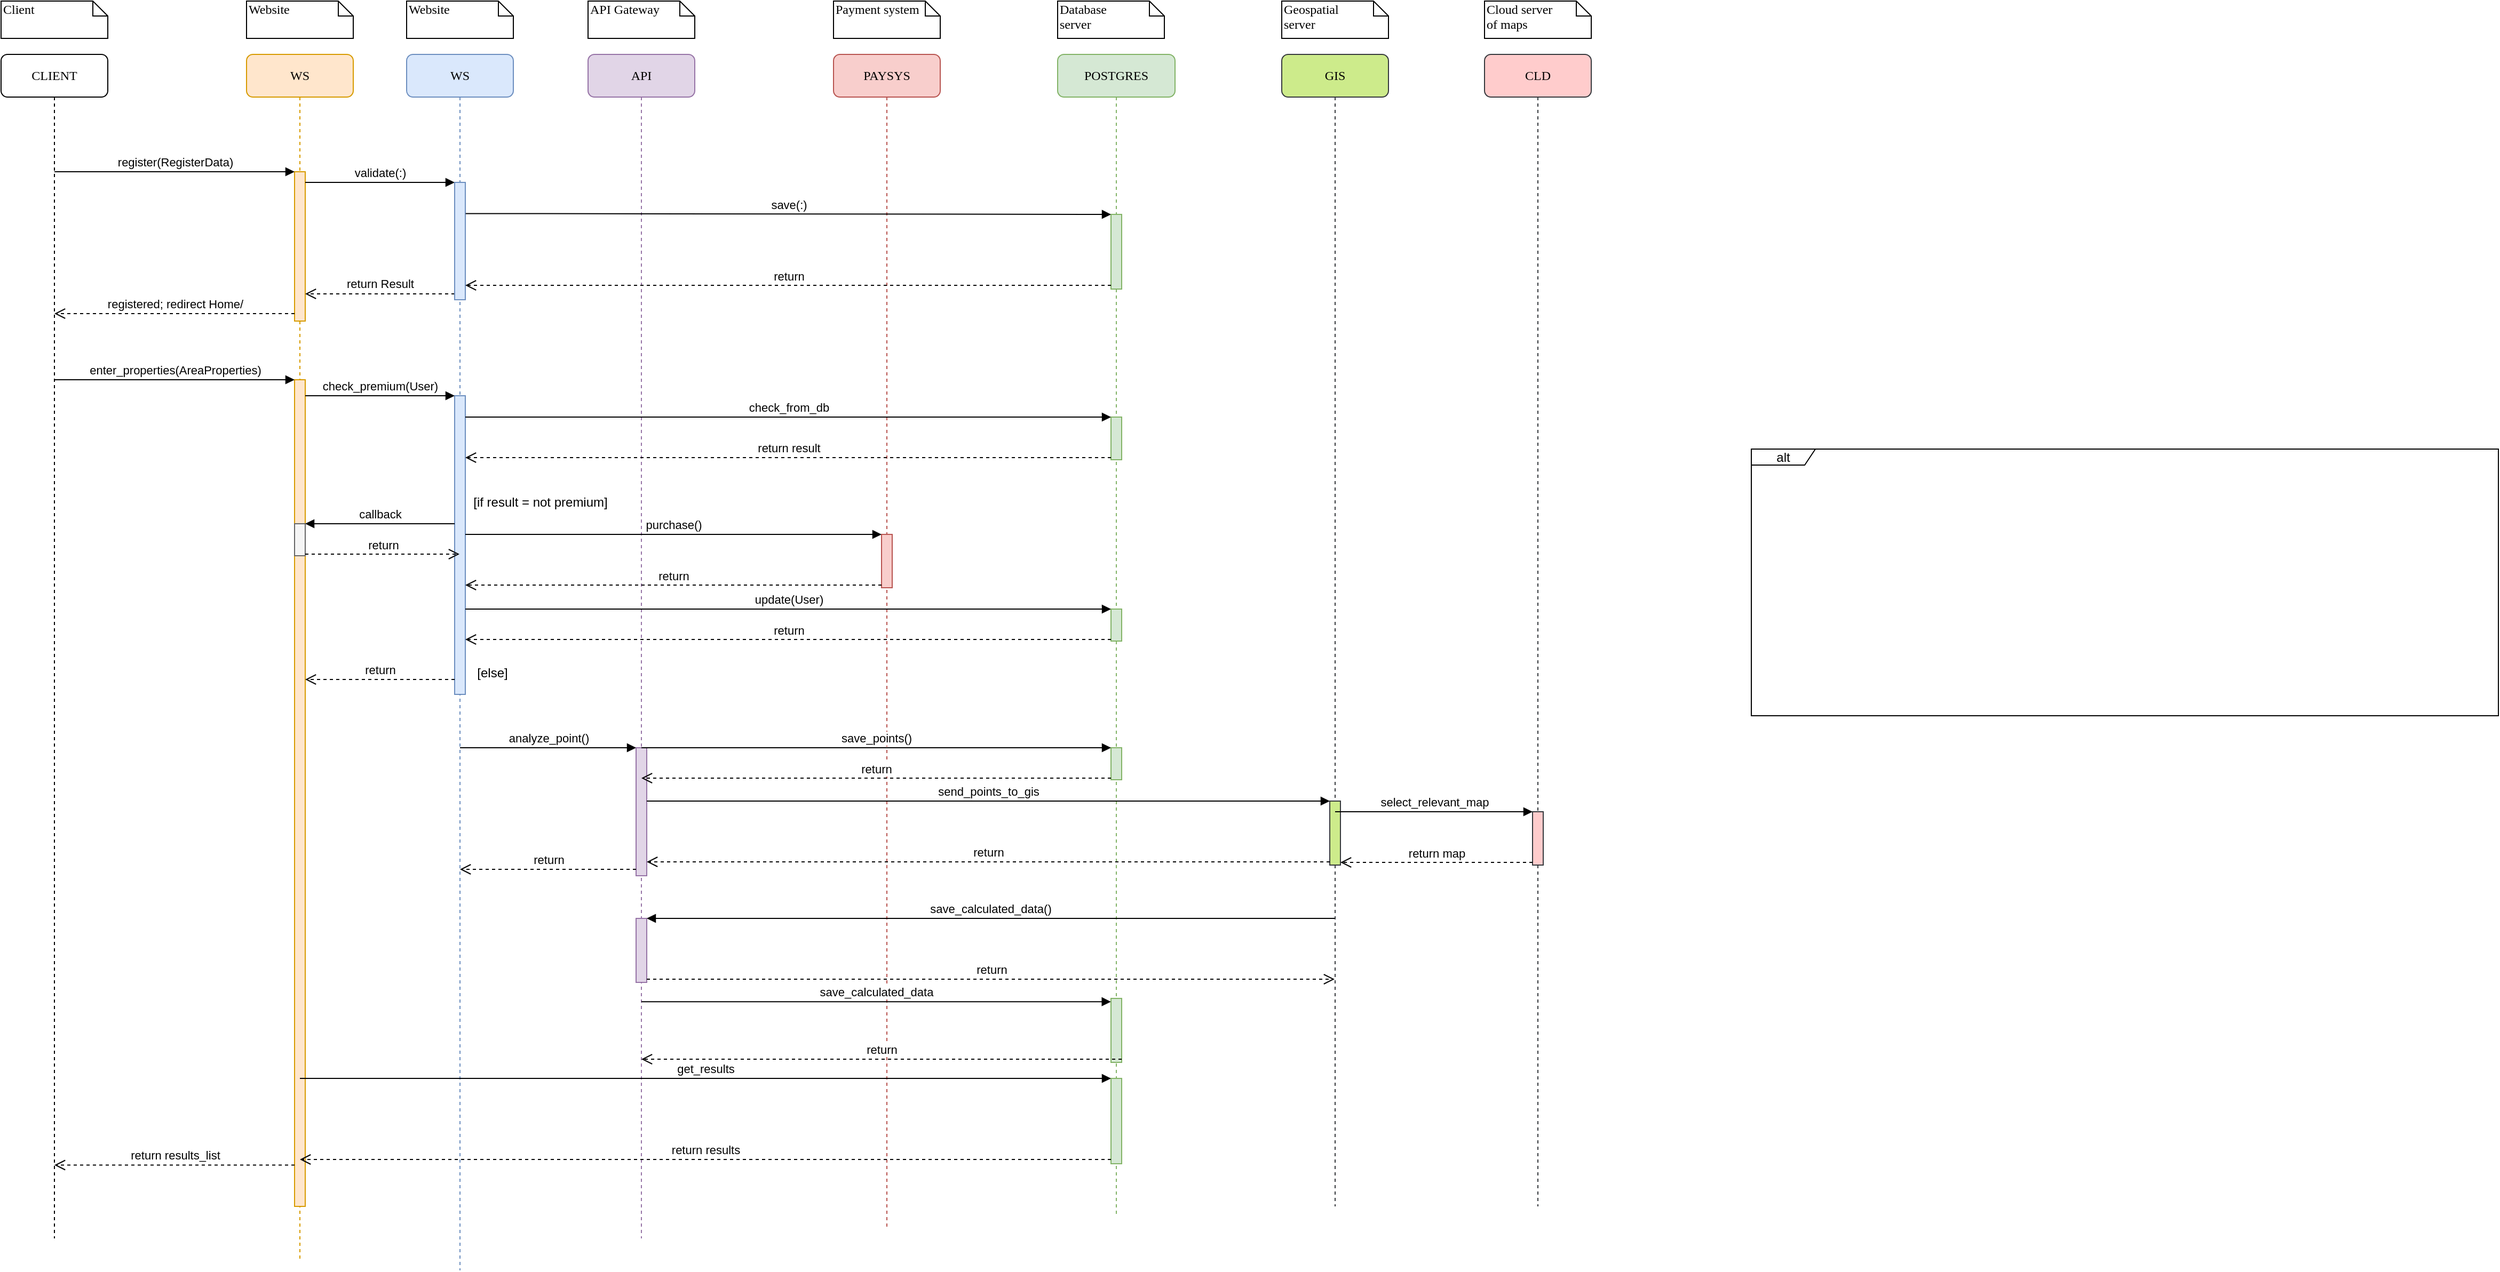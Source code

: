 <mxfile version="13.1.3" type="github">
  <diagram name="Page-1" id="13e1069c-82ec-6db2-03f1-153e76fe0fe0">
    <mxGraphModel dx="2522" dy="778" grid="1" gridSize="10" guides="1" tooltips="1" connect="1" arrows="1" fold="1" page="1" pageScale="1" pageWidth="1100" pageHeight="850" background="#ffffff" math="0" shadow="0">
      <root>
        <mxCell id="0" />
        <mxCell id="1" parent="0" />
        <mxCell id="7baba1c4bc27f4b0-2" value="WS" style="shape=umlLifeline;perimeter=lifelinePerimeter;whiteSpace=wrap;html=1;container=1;collapsible=0;recursiveResize=0;outlineConnect=0;rounded=1;shadow=0;comic=0;labelBackgroundColor=none;strokeWidth=1;fontFamily=Verdana;fontSize=12;align=center;fillColor=#ffe6cc;strokeColor=#d79b00;" parent="1" vertex="1">
          <mxGeometry x="220" y="80" width="100" height="1130" as="geometry" />
        </mxCell>
        <mxCell id="dP9IBsU2OXOMszbP1CLj-15" value="" style="html=1;points=[];perimeter=orthogonalPerimeter;fillColor=#ffe6cc;strokeColor=#d79b00;" parent="7baba1c4bc27f4b0-2" vertex="1">
          <mxGeometry x="45" y="305" width="10" height="775" as="geometry" />
        </mxCell>
        <mxCell id="dP9IBsU2OXOMszbP1CLj-32" value="" style="html=1;points=[];perimeter=orthogonalPerimeter;fillColor=#f5f5f5;strokeColor=#666666;fontColor=#333333;" parent="7baba1c4bc27f4b0-2" vertex="1">
          <mxGeometry x="45" y="440" width="10" height="30" as="geometry" />
        </mxCell>
        <mxCell id="7baba1c4bc27f4b0-3" value="API" style="shape=umlLifeline;perimeter=lifelinePerimeter;whiteSpace=wrap;html=1;container=1;collapsible=0;recursiveResize=0;outlineConnect=0;rounded=1;shadow=0;comic=0;labelBackgroundColor=none;strokeWidth=1;fontFamily=Verdana;fontSize=12;align=center;fillColor=#e1d5e7;strokeColor=#9673a6;" parent="1" vertex="1">
          <mxGeometry x="540" y="80" width="100" height="1110" as="geometry" />
        </mxCell>
        <mxCell id="dP9IBsU2OXOMszbP1CLj-36" value="" style="html=1;points=[];perimeter=orthogonalPerimeter;fillColor=#e1d5e7;strokeColor=#9673a6;" parent="7baba1c4bc27f4b0-3" vertex="1">
          <mxGeometry x="45" y="650" width="10" height="120" as="geometry" />
        </mxCell>
        <mxCell id="dP9IBsU2OXOMszbP1CLj-51" value="" style="html=1;points=[];perimeter=orthogonalPerimeter;fillColor=#e1d5e7;strokeColor=#9673a6;" parent="7baba1c4bc27f4b0-3" vertex="1">
          <mxGeometry x="45" y="810" width="10" height="60" as="geometry" />
        </mxCell>
        <mxCell id="7baba1c4bc27f4b0-4" value="PAYSYS" style="shape=umlLifeline;perimeter=lifelinePerimeter;whiteSpace=wrap;html=1;container=1;collapsible=0;recursiveResize=0;outlineConnect=0;rounded=1;shadow=0;comic=0;labelBackgroundColor=none;strokeWidth=1;fontFamily=Verdana;fontSize=12;align=center;fillColor=#f8cecc;strokeColor=#b85450;" parent="1" vertex="1">
          <mxGeometry x="770" y="80" width="100" height="1100" as="geometry" />
        </mxCell>
        <mxCell id="dP9IBsU2OXOMszbP1CLj-24" value="" style="html=1;points=[];perimeter=orthogonalPerimeter;fillColor=#f8cecc;strokeColor=#b85450;" parent="7baba1c4bc27f4b0-4" vertex="1">
          <mxGeometry x="45" y="450" width="10" height="50" as="geometry" />
        </mxCell>
        <mxCell id="7baba1c4bc27f4b0-5" value="POSTGRES" style="shape=umlLifeline;perimeter=lifelinePerimeter;whiteSpace=wrap;html=1;container=1;collapsible=0;recursiveResize=0;outlineConnect=0;rounded=1;shadow=0;comic=0;labelBackgroundColor=none;strokeWidth=1;fontFamily=Verdana;fontSize=12;align=center;fillColor=#d5e8d4;strokeColor=#82b366;" parent="1" vertex="1">
          <mxGeometry x="980" y="80" width="110" height="1090" as="geometry" />
        </mxCell>
        <mxCell id="dP9IBsU2OXOMszbP1CLj-14" value="" style="html=1;points=[];perimeter=orthogonalPerimeter;fillColor=#d5e8d4;strokeColor=#82b366;" parent="7baba1c4bc27f4b0-5" vertex="1">
          <mxGeometry x="50" y="150" width="10" height="70" as="geometry" />
        </mxCell>
        <mxCell id="dP9IBsU2OXOMszbP1CLj-27" value="" style="html=1;points=[];perimeter=orthogonalPerimeter;fillColor=#d5e8d4;strokeColor=#82b366;" parent="7baba1c4bc27f4b0-5" vertex="1">
          <mxGeometry x="50" y="340" width="10" height="40" as="geometry" />
        </mxCell>
        <mxCell id="dP9IBsU2OXOMszbP1CLj-21" value="" style="html=1;points=[];perimeter=orthogonalPerimeter;fillColor=#d5e8d4;strokeColor=#82b366;" parent="7baba1c4bc27f4b0-5" vertex="1">
          <mxGeometry x="50" y="520" width="10" height="30" as="geometry" />
        </mxCell>
        <mxCell id="dP9IBsU2OXOMszbP1CLj-39" value="" style="html=1;points=[];perimeter=orthogonalPerimeter;fillColor=#d5e8d4;strokeColor=#82b366;" parent="7baba1c4bc27f4b0-5" vertex="1">
          <mxGeometry x="50" y="650" width="10" height="30" as="geometry" />
        </mxCell>
        <mxCell id="dP9IBsU2OXOMszbP1CLj-56" value="" style="html=1;points=[];perimeter=orthogonalPerimeter;fillColor=#d5e8d4;strokeColor=#82b366;" parent="7baba1c4bc27f4b0-5" vertex="1">
          <mxGeometry x="50" y="885" width="10" height="60" as="geometry" />
        </mxCell>
        <mxCell id="dP9IBsU2OXOMszbP1CLj-61" value="" style="html=1;points=[];perimeter=orthogonalPerimeter;fillColor=#d5e8d4;strokeColor=#82b366;" parent="7baba1c4bc27f4b0-5" vertex="1">
          <mxGeometry x="50" y="960" width="10" height="80" as="geometry" />
        </mxCell>
        <mxCell id="7baba1c4bc27f4b0-6" value="GIS" style="shape=umlLifeline;perimeter=lifelinePerimeter;whiteSpace=wrap;html=1;container=1;collapsible=0;recursiveResize=0;outlineConnect=0;rounded=1;shadow=0;comic=0;labelBackgroundColor=none;strokeWidth=1;fontFamily=Verdana;fontSize=12;align=center;fillColor=#cdeb8b;strokeColor=#36393d;" parent="1" vertex="1">
          <mxGeometry x="1190" y="80" width="100" height="1080" as="geometry" />
        </mxCell>
        <mxCell id="dP9IBsU2OXOMszbP1CLj-42" value="" style="html=1;points=[];perimeter=orthogonalPerimeter;fillColor=#cdeb8b;strokeColor=#36393d;" parent="7baba1c4bc27f4b0-6" vertex="1">
          <mxGeometry x="45" y="700" width="10" height="60" as="geometry" />
        </mxCell>
        <mxCell id="7baba1c4bc27f4b0-7" value="CLD" style="shape=umlLifeline;perimeter=lifelinePerimeter;whiteSpace=wrap;html=1;container=1;collapsible=0;recursiveResize=0;outlineConnect=0;rounded=1;shadow=0;comic=0;labelBackgroundColor=none;strokeWidth=1;fontFamily=Verdana;fontSize=12;align=center;fillColor=#ffcccc;strokeColor=#36393d;" parent="1" vertex="1">
          <mxGeometry x="1380" y="80" width="100" height="1080" as="geometry" />
        </mxCell>
        <mxCell id="dP9IBsU2OXOMszbP1CLj-45" value="" style="html=1;points=[];perimeter=orthogonalPerimeter;fillColor=#ffcccc;strokeColor=#36393d;" parent="7baba1c4bc27f4b0-7" vertex="1">
          <mxGeometry x="45" y="710" width="10" height="50" as="geometry" />
        </mxCell>
        <mxCell id="7baba1c4bc27f4b0-8" value="CLIENT" style="shape=umlLifeline;perimeter=lifelinePerimeter;whiteSpace=wrap;html=1;container=1;collapsible=0;recursiveResize=0;outlineConnect=0;rounded=1;shadow=0;comic=0;labelBackgroundColor=none;strokeWidth=1;fontFamily=Verdana;fontSize=12;align=center;" parent="1" vertex="1">
          <mxGeometry x="-10" y="80" width="100" height="1110" as="geometry" />
        </mxCell>
        <mxCell id="7baba1c4bc27f4b0-40" value="Client" style="shape=note;whiteSpace=wrap;html=1;size=14;verticalAlign=top;align=left;spacingTop=-6;rounded=0;shadow=0;comic=0;labelBackgroundColor=none;strokeWidth=1;fontFamily=Verdana;fontSize=12" parent="1" vertex="1">
          <mxGeometry x="-10" y="30" width="100" height="35" as="geometry" />
        </mxCell>
        <mxCell id="7baba1c4bc27f4b0-41" value="Website " style="shape=note;whiteSpace=wrap;html=1;size=14;verticalAlign=top;align=left;spacingTop=-6;rounded=0;shadow=0;comic=0;labelBackgroundColor=none;strokeWidth=1;fontFamily=Verdana;fontSize=12" parent="1" vertex="1">
          <mxGeometry x="220" y="30" width="100" height="35" as="geometry" />
        </mxCell>
        <mxCell id="7baba1c4bc27f4b0-42" value="API Gateway" style="shape=note;whiteSpace=wrap;html=1;size=14;verticalAlign=top;align=left;spacingTop=-6;rounded=0;shadow=0;comic=0;labelBackgroundColor=none;strokeWidth=1;fontFamily=Verdana;fontSize=12" parent="1" vertex="1">
          <mxGeometry x="540" y="30" width="100" height="35" as="geometry" />
        </mxCell>
        <mxCell id="7baba1c4bc27f4b0-43" value="Payment system" style="shape=note;whiteSpace=wrap;html=1;size=14;verticalAlign=top;align=left;spacingTop=-6;rounded=0;shadow=0;comic=0;labelBackgroundColor=none;strokeWidth=1;fontFamily=Verdana;fontSize=12" parent="1" vertex="1">
          <mxGeometry x="770" y="30" width="100" height="35" as="geometry" />
        </mxCell>
        <mxCell id="7baba1c4bc27f4b0-44" value="&lt;div&gt;Database&lt;/div&gt;&lt;div&gt; server&lt;/div&gt;" style="shape=note;whiteSpace=wrap;html=1;size=14;verticalAlign=top;align=left;spacingTop=-6;rounded=0;shadow=0;comic=0;labelBackgroundColor=none;strokeWidth=1;fontFamily=Verdana;fontSize=12" parent="1" vertex="1">
          <mxGeometry x="980" y="30" width="100" height="35" as="geometry" />
        </mxCell>
        <mxCell id="7baba1c4bc27f4b0-45" value="&lt;div&gt;Geospatial&lt;/div&gt;&lt;div&gt;server&lt;br&gt;&lt;/div&gt;" style="shape=note;whiteSpace=wrap;html=1;size=14;verticalAlign=top;align=left;spacingTop=-6;rounded=0;shadow=0;comic=0;labelBackgroundColor=none;strokeWidth=1;fontFamily=Verdana;fontSize=12" parent="1" vertex="1">
          <mxGeometry x="1190" y="30" width="100" height="35" as="geometry" />
        </mxCell>
        <mxCell id="7baba1c4bc27f4b0-46" value="&lt;div&gt;Cloud server&lt;/div&gt;&lt;div&gt;of maps&lt;br&gt;&lt;/div&gt;" style="shape=note;whiteSpace=wrap;html=1;size=14;verticalAlign=top;align=left;spacingTop=-6;rounded=0;shadow=0;comic=0;labelBackgroundColor=none;strokeWidth=1;fontFamily=Verdana;fontSize=12" parent="1" vertex="1">
          <mxGeometry x="1380" y="30" width="100" height="35" as="geometry" />
        </mxCell>
        <mxCell id="dP9IBsU2OXOMszbP1CLj-3" value="" style="html=1;points=[];perimeter=orthogonalPerimeter;fillColor=#ffe6cc;strokeColor=#d79b00;" parent="1" vertex="1">
          <mxGeometry x="265" y="190" width="10" height="140" as="geometry" />
        </mxCell>
        <mxCell id="dP9IBsU2OXOMszbP1CLj-4" value="register(RegisterData)" style="html=1;verticalAlign=bottom;endArrow=block;entryX=0;entryY=0;" parent="1" source="7baba1c4bc27f4b0-8" target="dP9IBsU2OXOMszbP1CLj-3" edge="1">
          <mxGeometry relative="1" as="geometry">
            <mxPoint x="380" y="140" as="sourcePoint" />
          </mxGeometry>
        </mxCell>
        <mxCell id="dP9IBsU2OXOMszbP1CLj-5" value="registered; redirect Home/" style="html=1;verticalAlign=bottom;endArrow=open;dashed=1;endSize=8;exitX=0;exitY=0.95;" parent="1" source="dP9IBsU2OXOMszbP1CLj-3" target="7baba1c4bc27f4b0-8" edge="1">
          <mxGeometry relative="1" as="geometry">
            <mxPoint x="380" y="216" as="targetPoint" />
          </mxGeometry>
        </mxCell>
        <mxCell id="dP9IBsU2OXOMszbP1CLj-7" value="validate(:)" style="html=1;verticalAlign=bottom;endArrow=block;entryX=0;entryY=0;" parent="1" source="dP9IBsU2OXOMszbP1CLj-3" target="dP9IBsU2OXOMszbP1CLj-6" edge="1">
          <mxGeometry relative="1" as="geometry">
            <mxPoint x="340" y="270" as="sourcePoint" />
          </mxGeometry>
        </mxCell>
        <mxCell id="dP9IBsU2OXOMszbP1CLj-8" value="return Result" style="html=1;verticalAlign=bottom;endArrow=open;dashed=1;endSize=8;exitX=0;exitY=0.95;" parent="1" source="dP9IBsU2OXOMszbP1CLj-6" target="dP9IBsU2OXOMszbP1CLj-3" edge="1">
          <mxGeometry relative="1" as="geometry">
            <mxPoint x="840" y="266" as="targetPoint" />
          </mxGeometry>
        </mxCell>
        <mxCell id="dP9IBsU2OXOMszbP1CLj-9" value="WS" style="shape=umlLifeline;perimeter=lifelinePerimeter;whiteSpace=wrap;html=1;container=1;collapsible=0;recursiveResize=0;outlineConnect=0;rounded=1;shadow=0;comic=0;labelBackgroundColor=none;strokeWidth=1;fontFamily=Verdana;fontSize=12;align=center;fillColor=#dae8fc;strokeColor=#6c8ebf;" parent="1" vertex="1">
          <mxGeometry x="370" y="80" width="100" height="1140" as="geometry" />
        </mxCell>
        <mxCell id="dP9IBsU2OXOMszbP1CLj-6" value="" style="html=1;points=[];perimeter=orthogonalPerimeter;fillColor=#dae8fc;strokeColor=#6c8ebf;" parent="dP9IBsU2OXOMszbP1CLj-9" vertex="1">
          <mxGeometry x="45" y="120" width="10" height="110" as="geometry" />
        </mxCell>
        <mxCell id="dP9IBsU2OXOMszbP1CLj-18" value="" style="html=1;points=[];perimeter=orthogonalPerimeter;fillColor=#dae8fc;strokeColor=#6c8ebf;" parent="dP9IBsU2OXOMszbP1CLj-9" vertex="1">
          <mxGeometry x="45" y="320" width="10" height="280" as="geometry" />
        </mxCell>
        <mxCell id="dP9IBsU2OXOMszbP1CLj-31" value="[if result = not premium]" style="text;html=1;align=center;verticalAlign=middle;resizable=0;points=[];autosize=1;" parent="dP9IBsU2OXOMszbP1CLj-9" vertex="1">
          <mxGeometry x="55" y="410" width="140" height="20" as="geometry" />
        </mxCell>
        <mxCell id="dP9IBsU2OXOMszbP1CLj-10" value="Website " style="shape=note;whiteSpace=wrap;html=1;size=14;verticalAlign=top;align=left;spacingTop=-6;rounded=0;shadow=0;comic=0;labelBackgroundColor=none;strokeWidth=1;fontFamily=Verdana;fontSize=12" parent="1" vertex="1">
          <mxGeometry x="370" y="30" width="100" height="35" as="geometry" />
        </mxCell>
        <mxCell id="dP9IBsU2OXOMszbP1CLj-12" value="save(:)" style="html=1;verticalAlign=bottom;endArrow=block;entryX=0;entryY=0;exitX=1.034;exitY=0.28;exitDx=0;exitDy=0;exitPerimeter=0;" parent="1" target="dP9IBsU2OXOMszbP1CLj-14" edge="1">
          <mxGeometry relative="1" as="geometry">
            <mxPoint x="425.34" y="229.2" as="sourcePoint" />
          </mxGeometry>
        </mxCell>
        <mxCell id="dP9IBsU2OXOMszbP1CLj-13" value="return" style="html=1;verticalAlign=bottom;endArrow=open;dashed=1;endSize=8;exitX=0;exitY=0.95;" parent="1" source="dP9IBsU2OXOMszbP1CLj-14" edge="1">
          <mxGeometry relative="1" as="geometry">
            <mxPoint x="425" y="296.5" as="targetPoint" />
          </mxGeometry>
        </mxCell>
        <mxCell id="dP9IBsU2OXOMszbP1CLj-16" value="enter_properties(AreaProperties)" style="html=1;verticalAlign=bottom;endArrow=block;entryX=0;entryY=0;" parent="1" source="7baba1c4bc27f4b0-8" target="dP9IBsU2OXOMszbP1CLj-15" edge="1">
          <mxGeometry relative="1" as="geometry">
            <mxPoint x="400" y="330" as="sourcePoint" />
          </mxGeometry>
        </mxCell>
        <mxCell id="dP9IBsU2OXOMszbP1CLj-17" value="return results_list" style="html=1;verticalAlign=bottom;endArrow=open;dashed=1;endSize=8;exitX=0;exitY=0.95;" parent="1" source="dP9IBsU2OXOMszbP1CLj-15" target="7baba1c4bc27f4b0-8" edge="1">
          <mxGeometry relative="1" as="geometry">
            <mxPoint x="400" y="406" as="targetPoint" />
          </mxGeometry>
        </mxCell>
        <mxCell id="dP9IBsU2OXOMszbP1CLj-19" value="check_premium(User)" style="html=1;verticalAlign=bottom;endArrow=block;entryX=0;entryY=0;" parent="1" source="dP9IBsU2OXOMszbP1CLj-15" target="dP9IBsU2OXOMszbP1CLj-18" edge="1">
          <mxGeometry relative="1" as="geometry">
            <mxPoint x="345" y="385" as="sourcePoint" />
          </mxGeometry>
        </mxCell>
        <mxCell id="dP9IBsU2OXOMszbP1CLj-20" value="return" style="html=1;verticalAlign=bottom;endArrow=open;dashed=1;endSize=8;exitX=0;exitY=0.95;" parent="1" source="dP9IBsU2OXOMszbP1CLj-18" target="dP9IBsU2OXOMszbP1CLj-15" edge="1">
          <mxGeometry relative="1" as="geometry">
            <mxPoint x="270" y="461" as="targetPoint" />
          </mxGeometry>
        </mxCell>
        <mxCell id="dP9IBsU2OXOMszbP1CLj-22" value="update(User)" style="html=1;verticalAlign=bottom;endArrow=block;entryX=0;entryY=0;" parent="1" source="dP9IBsU2OXOMszbP1CLj-18" target="dP9IBsU2OXOMszbP1CLj-21" edge="1">
          <mxGeometry relative="1" as="geometry">
            <mxPoint x="345" y="620" as="sourcePoint" />
          </mxGeometry>
        </mxCell>
        <mxCell id="dP9IBsU2OXOMszbP1CLj-23" value="return" style="html=1;verticalAlign=bottom;endArrow=open;dashed=1;endSize=8;exitX=0;exitY=0.95;" parent="1" source="dP9IBsU2OXOMszbP1CLj-21" target="dP9IBsU2OXOMszbP1CLj-18" edge="1">
          <mxGeometry relative="1" as="geometry">
            <mxPoint x="340" y="706" as="targetPoint" />
          </mxGeometry>
        </mxCell>
        <mxCell id="dP9IBsU2OXOMszbP1CLj-28" value="check_from_db" style="html=1;verticalAlign=bottom;endArrow=block;entryX=0;entryY=0;" parent="1" source="dP9IBsU2OXOMszbP1CLj-18" target="dP9IBsU2OXOMszbP1CLj-27" edge="1">
          <mxGeometry relative="1" as="geometry">
            <mxPoint x="955" y="385" as="sourcePoint" />
          </mxGeometry>
        </mxCell>
        <mxCell id="dP9IBsU2OXOMszbP1CLj-29" value="return result" style="html=1;verticalAlign=bottom;endArrow=open;dashed=1;endSize=8;exitX=0;exitY=0.95;" parent="1" source="dP9IBsU2OXOMszbP1CLj-27" target="dP9IBsU2OXOMszbP1CLj-18" edge="1">
          <mxGeometry relative="1" as="geometry">
            <mxPoint x="955" y="461" as="targetPoint" />
          </mxGeometry>
        </mxCell>
        <mxCell id="dP9IBsU2OXOMszbP1CLj-30" value="alt" style="shape=umlFrame;whiteSpace=wrap;html=1;width=60;height=15;" parent="1" vertex="1">
          <mxGeometry x="1630" y="450" width="700" height="250" as="geometry" />
        </mxCell>
        <mxCell id="dP9IBsU2OXOMszbP1CLj-25" value="purchase()" style="html=1;verticalAlign=bottom;endArrow=block;entryX=0;entryY=0;" parent="1" source="dP9IBsU2OXOMszbP1CLj-18" target="dP9IBsU2OXOMszbP1CLj-24" edge="1">
          <mxGeometry relative="1" as="geometry">
            <mxPoint x="745" y="510" as="sourcePoint" />
          </mxGeometry>
        </mxCell>
        <mxCell id="dP9IBsU2OXOMszbP1CLj-26" value="return" style="html=1;verticalAlign=bottom;endArrow=open;dashed=1;endSize=8;exitX=0;exitY=0.95;" parent="1" source="dP9IBsU2OXOMszbP1CLj-24" target="dP9IBsU2OXOMszbP1CLj-18" edge="1">
          <mxGeometry relative="1" as="geometry">
            <mxPoint x="430" y="596" as="targetPoint" />
          </mxGeometry>
        </mxCell>
        <mxCell id="dP9IBsU2OXOMszbP1CLj-33" value="callback" style="html=1;verticalAlign=bottom;endArrow=block;entryX=1;entryY=0;" parent="1" source="dP9IBsU2OXOMszbP1CLj-18" target="dP9IBsU2OXOMszbP1CLj-32" edge="1">
          <mxGeometry relative="1" as="geometry">
            <mxPoint x="335" y="520" as="sourcePoint" />
          </mxGeometry>
        </mxCell>
        <mxCell id="dP9IBsU2OXOMszbP1CLj-34" value="return" style="html=1;verticalAlign=bottom;endArrow=open;dashed=1;endSize=8;exitX=1;exitY=0.95;" parent="1" source="dP9IBsU2OXOMszbP1CLj-32" target="dP9IBsU2OXOMszbP1CLj-9" edge="1">
          <mxGeometry relative="1" as="geometry">
            <mxPoint x="335" y="577" as="targetPoint" />
          </mxGeometry>
        </mxCell>
        <mxCell id="dP9IBsU2OXOMszbP1CLj-35" value="[else]" style="text;html=1;align=center;verticalAlign=middle;resizable=0;points=[];autosize=1;" parent="1" vertex="1">
          <mxGeometry x="430" y="650" width="40" height="20" as="geometry" />
        </mxCell>
        <mxCell id="dP9IBsU2OXOMszbP1CLj-37" value="analyze_point()" style="html=1;verticalAlign=bottom;endArrow=block;entryX=0;entryY=0;" parent="1" source="dP9IBsU2OXOMszbP1CLj-9" target="dP9IBsU2OXOMszbP1CLj-36" edge="1">
          <mxGeometry relative="1" as="geometry">
            <mxPoint x="515" y="730" as="sourcePoint" />
          </mxGeometry>
        </mxCell>
        <mxCell id="dP9IBsU2OXOMszbP1CLj-38" value="return" style="html=1;verticalAlign=bottom;endArrow=open;dashed=1;endSize=8;exitX=0;exitY=0.95;" parent="1" source="dP9IBsU2OXOMszbP1CLj-36" target="dP9IBsU2OXOMszbP1CLj-9" edge="1">
          <mxGeometry relative="1" as="geometry">
            <mxPoint x="515" y="806" as="targetPoint" />
          </mxGeometry>
        </mxCell>
        <mxCell id="dP9IBsU2OXOMszbP1CLj-40" value="save_points()" style="html=1;verticalAlign=bottom;endArrow=block;entryX=0;entryY=0;" parent="1" source="7baba1c4bc27f4b0-3" target="dP9IBsU2OXOMszbP1CLj-39" edge="1">
          <mxGeometry relative="1" as="geometry">
            <mxPoint x="955" y="740" as="sourcePoint" />
          </mxGeometry>
        </mxCell>
        <mxCell id="dP9IBsU2OXOMszbP1CLj-41" value="return" style="html=1;verticalAlign=bottom;endArrow=open;dashed=1;endSize=8;exitX=0;exitY=0.95;" parent="1" source="dP9IBsU2OXOMszbP1CLj-39" target="7baba1c4bc27f4b0-3" edge="1">
          <mxGeometry relative="1" as="geometry">
            <mxPoint x="955" y="816" as="targetPoint" />
          </mxGeometry>
        </mxCell>
        <mxCell id="dP9IBsU2OXOMszbP1CLj-43" value="send_points_to_gis" style="html=1;verticalAlign=bottom;endArrow=block;entryX=0;entryY=0;" parent="1" source="dP9IBsU2OXOMszbP1CLj-36" target="dP9IBsU2OXOMszbP1CLj-42" edge="1">
          <mxGeometry relative="1" as="geometry">
            <mxPoint x="1165" y="750" as="sourcePoint" />
          </mxGeometry>
        </mxCell>
        <mxCell id="dP9IBsU2OXOMszbP1CLj-44" value="return" style="html=1;verticalAlign=bottom;endArrow=open;dashed=1;endSize=8;exitX=0;exitY=0.95;" parent="1" source="dP9IBsU2OXOMszbP1CLj-42" target="dP9IBsU2OXOMszbP1CLj-36" edge="1">
          <mxGeometry relative="1" as="geometry">
            <mxPoint x="1165" y="826" as="targetPoint" />
          </mxGeometry>
        </mxCell>
        <mxCell id="dP9IBsU2OXOMszbP1CLj-47" value="return map" style="html=1;verticalAlign=bottom;endArrow=open;dashed=1;endSize=8;exitX=0;exitY=0.95;" parent="1" source="dP9IBsU2OXOMszbP1CLj-45" target="dP9IBsU2OXOMszbP1CLj-42" edge="1">
          <mxGeometry relative="1" as="geometry">
            <mxPoint x="1355" y="856" as="targetPoint" />
          </mxGeometry>
        </mxCell>
        <mxCell id="dP9IBsU2OXOMszbP1CLj-46" value="select_relevant_map" style="html=1;verticalAlign=bottom;endArrow=block;entryX=0;entryY=0;" parent="1" source="7baba1c4bc27f4b0-6" target="dP9IBsU2OXOMszbP1CLj-45" edge="1">
          <mxGeometry relative="1" as="geometry">
            <mxPoint x="1355" y="780" as="sourcePoint" />
          </mxGeometry>
        </mxCell>
        <mxCell id="dP9IBsU2OXOMszbP1CLj-52" value="save_calculated_data()" style="html=1;verticalAlign=bottom;endArrow=block;entryX=1;entryY=0;" parent="1" source="7baba1c4bc27f4b0-6" target="dP9IBsU2OXOMszbP1CLj-51" edge="1">
          <mxGeometry relative="1" as="geometry">
            <mxPoint x="655" y="890" as="sourcePoint" />
          </mxGeometry>
        </mxCell>
        <mxCell id="dP9IBsU2OXOMszbP1CLj-53" value="return" style="html=1;verticalAlign=bottom;endArrow=open;dashed=1;endSize=8;exitX=1;exitY=0.95;" parent="1" source="dP9IBsU2OXOMszbP1CLj-51" target="7baba1c4bc27f4b0-6" edge="1">
          <mxGeometry relative="1" as="geometry">
            <mxPoint x="655" y="947" as="targetPoint" />
          </mxGeometry>
        </mxCell>
        <mxCell id="dP9IBsU2OXOMszbP1CLj-57" value="save_calculated_data" style="html=1;verticalAlign=bottom;endArrow=block;entryX=-0.014;entryY=0.052;entryDx=0;entryDy=0;entryPerimeter=0;" parent="1" source="7baba1c4bc27f4b0-3" target="dP9IBsU2OXOMszbP1CLj-56" edge="1">
          <mxGeometry relative="1" as="geometry">
            <mxPoint x="1190" y="970" as="sourcePoint" />
          </mxGeometry>
        </mxCell>
        <mxCell id="dP9IBsU2OXOMszbP1CLj-58" value="return" style="html=1;verticalAlign=bottom;endArrow=open;dashed=1;endSize=8;exitX=1;exitY=0.95;" parent="1" source="dP9IBsU2OXOMszbP1CLj-56" target="7baba1c4bc27f4b0-3" edge="1">
          <mxGeometry relative="1" as="geometry">
            <mxPoint x="1190" y="1027.0" as="targetPoint" />
          </mxGeometry>
        </mxCell>
        <mxCell id="dP9IBsU2OXOMszbP1CLj-62" value="get_results" style="html=1;verticalAlign=bottom;endArrow=block;entryX=0;entryY=0;" parent="1" source="7baba1c4bc27f4b0-2" target="dP9IBsU2OXOMszbP1CLj-61" edge="1">
          <mxGeometry relative="1" as="geometry">
            <mxPoint x="960" y="1070" as="sourcePoint" />
          </mxGeometry>
        </mxCell>
        <mxCell id="dP9IBsU2OXOMszbP1CLj-63" value="return results" style="html=1;verticalAlign=bottom;endArrow=open;dashed=1;endSize=8;exitX=0;exitY=0.95;" parent="1" source="dP9IBsU2OXOMszbP1CLj-61" target="7baba1c4bc27f4b0-2" edge="1">
          <mxGeometry relative="1" as="geometry">
            <mxPoint x="960" y="1146" as="targetPoint" />
          </mxGeometry>
        </mxCell>
      </root>
    </mxGraphModel>
  </diagram>
</mxfile>
